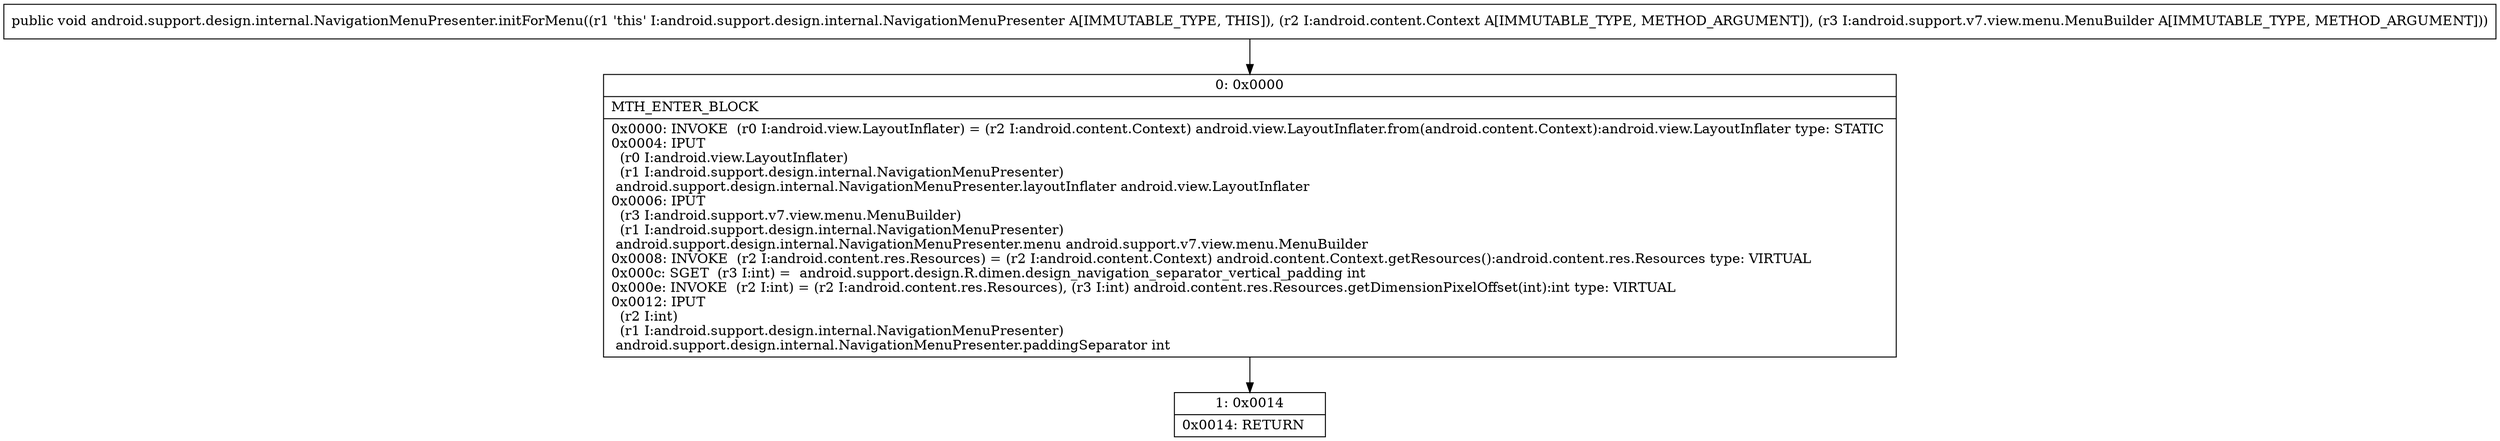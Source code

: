 digraph "CFG forandroid.support.design.internal.NavigationMenuPresenter.initForMenu(Landroid\/content\/Context;Landroid\/support\/v7\/view\/menu\/MenuBuilder;)V" {
Node_0 [shape=record,label="{0\:\ 0x0000|MTH_ENTER_BLOCK\l|0x0000: INVOKE  (r0 I:android.view.LayoutInflater) = (r2 I:android.content.Context) android.view.LayoutInflater.from(android.content.Context):android.view.LayoutInflater type: STATIC \l0x0004: IPUT  \l  (r0 I:android.view.LayoutInflater)\l  (r1 I:android.support.design.internal.NavigationMenuPresenter)\l android.support.design.internal.NavigationMenuPresenter.layoutInflater android.view.LayoutInflater \l0x0006: IPUT  \l  (r3 I:android.support.v7.view.menu.MenuBuilder)\l  (r1 I:android.support.design.internal.NavigationMenuPresenter)\l android.support.design.internal.NavigationMenuPresenter.menu android.support.v7.view.menu.MenuBuilder \l0x0008: INVOKE  (r2 I:android.content.res.Resources) = (r2 I:android.content.Context) android.content.Context.getResources():android.content.res.Resources type: VIRTUAL \l0x000c: SGET  (r3 I:int) =  android.support.design.R.dimen.design_navigation_separator_vertical_padding int \l0x000e: INVOKE  (r2 I:int) = (r2 I:android.content.res.Resources), (r3 I:int) android.content.res.Resources.getDimensionPixelOffset(int):int type: VIRTUAL \l0x0012: IPUT  \l  (r2 I:int)\l  (r1 I:android.support.design.internal.NavigationMenuPresenter)\l android.support.design.internal.NavigationMenuPresenter.paddingSeparator int \l}"];
Node_1 [shape=record,label="{1\:\ 0x0014|0x0014: RETURN   \l}"];
MethodNode[shape=record,label="{public void android.support.design.internal.NavigationMenuPresenter.initForMenu((r1 'this' I:android.support.design.internal.NavigationMenuPresenter A[IMMUTABLE_TYPE, THIS]), (r2 I:android.content.Context A[IMMUTABLE_TYPE, METHOD_ARGUMENT]), (r3 I:android.support.v7.view.menu.MenuBuilder A[IMMUTABLE_TYPE, METHOD_ARGUMENT])) }"];
MethodNode -> Node_0;
Node_0 -> Node_1;
}

